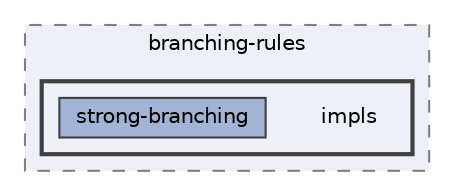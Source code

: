 digraph "/home/runner/work/idol/idol/lib/include/idol/mixed-integer/optimizers/branch-and-bound/branching-rules/impls"
{
 // LATEX_PDF_SIZE
  bgcolor="transparent";
  edge [fontname=Helvetica,fontsize=10,labelfontname=Helvetica,labelfontsize=10];
  node [fontname=Helvetica,fontsize=10,shape=box,height=0.2,width=0.4];
  compound=true
  subgraph clusterdir_ecc052d8a887a7360147be43766a35cd {
    graph [ bgcolor="#edf0f7", pencolor="grey50", label="branching-rules", fontname=Helvetica,fontsize=10 style="filled,dashed", URL="dir_ecc052d8a887a7360147be43766a35cd.html",tooltip=""]
  subgraph clusterdir_4871f3a760a25f76f27428aaf98c760a {
    graph [ bgcolor="#edf0f7", pencolor="grey25", label="", fontname=Helvetica,fontsize=10 style="filled,bold", URL="dir_4871f3a760a25f76f27428aaf98c760a.html",tooltip=""]
    dir_4871f3a760a25f76f27428aaf98c760a [shape=plaintext, label="impls"];
  dir_d4b5ee6a9f5bfb9cce60d6005e39dfeb [label="strong-branching", fillcolor="#a2b4d6", color="grey25", style="filled", URL="dir_d4b5ee6a9f5bfb9cce60d6005e39dfeb.html",tooltip=""];
  }
  }
}
